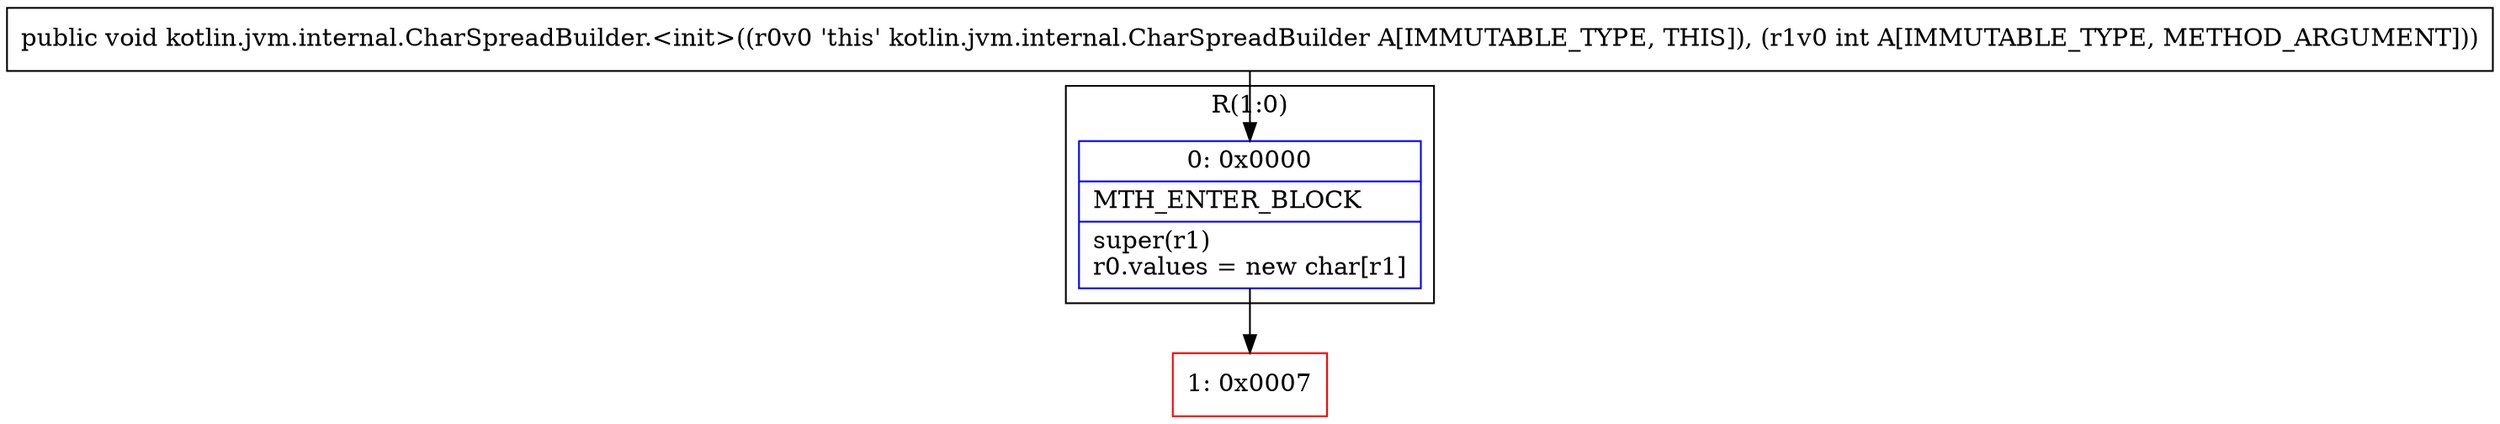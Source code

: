 digraph "CFG forkotlin.jvm.internal.CharSpreadBuilder.\<init\>(I)V" {
subgraph cluster_Region_1311079337 {
label = "R(1:0)";
node [shape=record,color=blue];
Node_0 [shape=record,label="{0\:\ 0x0000|MTH_ENTER_BLOCK\l|super(r1)\lr0.values = new char[r1]\l}"];
}
Node_1 [shape=record,color=red,label="{1\:\ 0x0007}"];
MethodNode[shape=record,label="{public void kotlin.jvm.internal.CharSpreadBuilder.\<init\>((r0v0 'this' kotlin.jvm.internal.CharSpreadBuilder A[IMMUTABLE_TYPE, THIS]), (r1v0 int A[IMMUTABLE_TYPE, METHOD_ARGUMENT])) }"];
MethodNode -> Node_0;
Node_0 -> Node_1;
}

